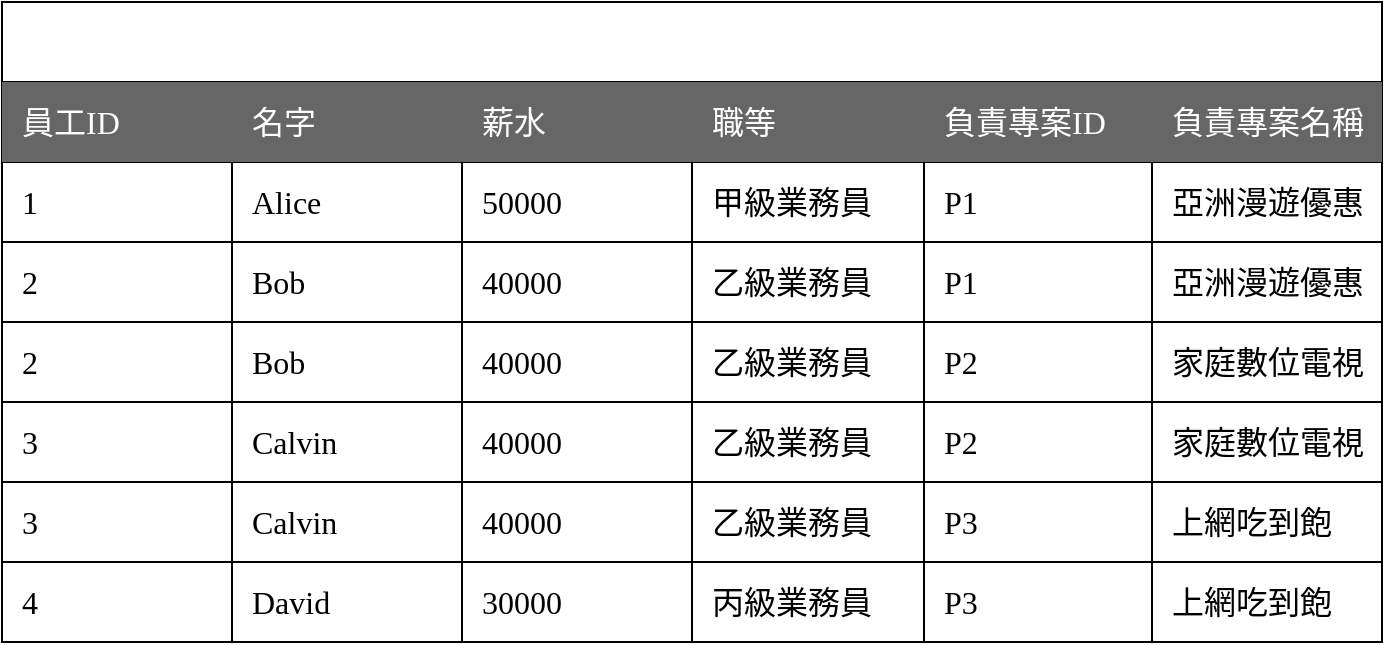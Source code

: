<mxfile version="16.4.5" type="github">
  <diagram name="Page-1" id="bd83a815-5ea8-2e97-e5ec-87c9f400f2fa">
    <mxGraphModel dx="992" dy="594" grid="1" gridSize="10" guides="1" tooltips="1" connect="1" arrows="1" fold="1" page="1" pageScale="1.5" pageWidth="1169" pageHeight="826" background="none" math="0" shadow="0">
      <root>
        <mxCell id="0" style=";html=1;" />
        <mxCell id="1" style=";html=1;" parent="0" />
        <mxCell id="E9WGetEpHzfS7NlFxXSG-17" value="" style="shape=table;startSize=0;container=1;collapsible=0;childLayout=tableLayout;fontFamily=微軟正黑體;strokeWidth=1;fontSize=16;" vertex="1" parent="1">
          <mxGeometry x="90" y="630" width="690" height="320" as="geometry" />
        </mxCell>
        <mxCell id="E9WGetEpHzfS7NlFxXSG-18" value="" style="shape=tableRow;horizontal=0;startSize=0;swimlaneHead=0;swimlaneBody=0;top=0;left=0;bottom=0;right=0;collapsible=0;dropTarget=0;fillColor=none;points=[[0,0.5],[1,0.5]];portConstraint=eastwest;fontFamily=微軟正黑體;fontSize=16;" vertex="1" parent="E9WGetEpHzfS7NlFxXSG-17">
          <mxGeometry width="690" height="40" as="geometry" />
        </mxCell>
        <mxCell id="E9WGetEpHzfS7NlFxXSG-19" value="" style="shape=partialRectangle;html=1;whiteSpace=wrap;connectable=0;overflow=hidden;fillColor=none;top=0;left=0;bottom=0;right=0;pointerEvents=1;rowspan=1;colspan=6;fontFamily=微軟正黑體;fontSize=16;" vertex="1" parent="E9WGetEpHzfS7NlFxXSG-18">
          <mxGeometry width="690" height="40" as="geometry">
            <mxRectangle width="115" height="40" as="alternateBounds" />
          </mxGeometry>
        </mxCell>
        <mxCell id="E9WGetEpHzfS7NlFxXSG-20" value="" style="shape=partialRectangle;html=1;whiteSpace=wrap;connectable=0;overflow=hidden;fillColor=none;top=0;left=0;bottom=0;right=0;pointerEvents=1;" vertex="1" visible="0" parent="E9WGetEpHzfS7NlFxXSG-18">
          <mxGeometry x="115" width="115" height="40" as="geometry">
            <mxRectangle width="115" height="40" as="alternateBounds" />
          </mxGeometry>
        </mxCell>
        <mxCell id="E9WGetEpHzfS7NlFxXSG-21" value="" style="shape=partialRectangle;html=1;whiteSpace=wrap;connectable=0;overflow=hidden;fillColor=none;top=0;left=0;bottom=0;right=0;pointerEvents=1;" vertex="1" visible="0" parent="E9WGetEpHzfS7NlFxXSG-18">
          <mxGeometry x="230" width="115" height="40" as="geometry">
            <mxRectangle width="115" height="40" as="alternateBounds" />
          </mxGeometry>
        </mxCell>
        <mxCell id="E9WGetEpHzfS7NlFxXSG-22" value="" style="shape=partialRectangle;html=1;whiteSpace=wrap;connectable=0;overflow=hidden;fillColor=none;top=0;left=0;bottom=0;right=0;pointerEvents=1;" vertex="1" visible="0" parent="E9WGetEpHzfS7NlFxXSG-18">
          <mxGeometry x="345" width="116" height="40" as="geometry">
            <mxRectangle width="116" height="40" as="alternateBounds" />
          </mxGeometry>
        </mxCell>
        <mxCell id="E9WGetEpHzfS7NlFxXSG-44" style="shape=partialRectangle;html=1;whiteSpace=wrap;connectable=0;overflow=hidden;fillColor=none;top=0;left=0;bottom=0;right=0;pointerEvents=1;" vertex="1" visible="0" parent="E9WGetEpHzfS7NlFxXSG-18">
          <mxGeometry x="461" width="114" height="40" as="geometry">
            <mxRectangle width="114" height="40" as="alternateBounds" />
          </mxGeometry>
        </mxCell>
        <mxCell id="E9WGetEpHzfS7NlFxXSG-49" style="shape=partialRectangle;html=1;whiteSpace=wrap;connectable=0;overflow=hidden;fillColor=none;top=0;left=0;bottom=0;right=0;pointerEvents=1;" vertex="1" visible="0" parent="E9WGetEpHzfS7NlFxXSG-18">
          <mxGeometry x="575" width="115" height="40" as="geometry">
            <mxRectangle width="115" height="40" as="alternateBounds" />
          </mxGeometry>
        </mxCell>
        <mxCell id="E9WGetEpHzfS7NlFxXSG-23" value="" style="shape=tableRow;horizontal=0;startSize=0;swimlaneHead=0;swimlaneBody=0;top=0;left=0;bottom=0;right=0;collapsible=0;dropTarget=0;fillColor=none;points=[[0,0.5],[1,0.5]];portConstraint=eastwest;fontFamily=微軟正黑體;fontSize=16;" vertex="1" parent="E9WGetEpHzfS7NlFxXSG-17">
          <mxGeometry y="40" width="690" height="40" as="geometry" />
        </mxCell>
        <mxCell id="E9WGetEpHzfS7NlFxXSG-24" value="員工ID" style="shape=partialRectangle;html=1;whiteSpace=wrap;connectable=0;overflow=hidden;top=0;left=0;bottom=0;right=0;pointerEvents=1;align=left;spacingLeft=8;fillColor=#666666;strokeColor=none;fontColor=#FFFFFF;fontFamily=微軟正黑體;fontSize=16;" vertex="1" parent="E9WGetEpHzfS7NlFxXSG-23">
          <mxGeometry width="115" height="40" as="geometry">
            <mxRectangle width="115" height="40" as="alternateBounds" />
          </mxGeometry>
        </mxCell>
        <mxCell id="E9WGetEpHzfS7NlFxXSG-25" value="名字" style="shape=partialRectangle;html=1;whiteSpace=wrap;connectable=0;overflow=hidden;top=0;left=0;bottom=0;right=0;pointerEvents=1;align=left;spacingLeft=8;fillColor=#666666;strokeColor=none;fontColor=#FFFFFF;fontFamily=微軟正黑體;fontSize=16;" vertex="1" parent="E9WGetEpHzfS7NlFxXSG-23">
          <mxGeometry x="115" width="115" height="40" as="geometry">
            <mxRectangle width="115" height="40" as="alternateBounds" />
          </mxGeometry>
        </mxCell>
        <mxCell id="E9WGetEpHzfS7NlFxXSG-26" value="薪水" style="shape=partialRectangle;html=1;whiteSpace=wrap;connectable=0;overflow=hidden;top=0;left=0;bottom=0;right=0;pointerEvents=1;align=left;spacingLeft=8;fillColor=#666666;strokeColor=none;fontColor=#FFFFFF;fontFamily=微軟正黑體;fontSize=16;" vertex="1" parent="E9WGetEpHzfS7NlFxXSG-23">
          <mxGeometry x="230" width="115" height="40" as="geometry">
            <mxRectangle width="115" height="40" as="alternateBounds" />
          </mxGeometry>
        </mxCell>
        <mxCell id="E9WGetEpHzfS7NlFxXSG-27" value="職等" style="shape=partialRectangle;html=1;whiteSpace=wrap;connectable=0;overflow=hidden;top=0;left=0;bottom=0;right=0;pointerEvents=1;align=left;spacingLeft=8;fillColor=#666666;strokeColor=none;fontColor=#FFFFFF;fontFamily=微軟正黑體;fontSize=16;" vertex="1" parent="E9WGetEpHzfS7NlFxXSG-23">
          <mxGeometry x="345" width="116" height="40" as="geometry">
            <mxRectangle width="116" height="40" as="alternateBounds" />
          </mxGeometry>
        </mxCell>
        <mxCell id="E9WGetEpHzfS7NlFxXSG-45" value="負責專案ID" style="shape=partialRectangle;html=1;whiteSpace=wrap;connectable=0;overflow=hidden;top=0;left=0;bottom=0;right=0;pointerEvents=1;align=left;spacingLeft=8;fillColor=#666666;strokeColor=none;fontColor=#FFFFFF;fontFamily=微軟正黑體;fontSize=16;" vertex="1" parent="E9WGetEpHzfS7NlFxXSG-23">
          <mxGeometry x="461" width="114" height="40" as="geometry">
            <mxRectangle width="114" height="40" as="alternateBounds" />
          </mxGeometry>
        </mxCell>
        <mxCell id="E9WGetEpHzfS7NlFxXSG-50" value="負責專案名稱" style="shape=partialRectangle;html=1;whiteSpace=wrap;connectable=0;overflow=hidden;top=0;left=0;bottom=0;right=0;pointerEvents=1;align=left;spacingLeft=8;fillColor=#666666;strokeColor=none;fontColor=#FFFFFF;fontFamily=微軟正黑體;fontSize=16;" vertex="1" parent="E9WGetEpHzfS7NlFxXSG-23">
          <mxGeometry x="575" width="115" height="40" as="geometry">
            <mxRectangle width="115" height="40" as="alternateBounds" />
          </mxGeometry>
        </mxCell>
        <mxCell id="E9WGetEpHzfS7NlFxXSG-28" value="" style="shape=tableRow;horizontal=0;startSize=0;swimlaneHead=0;swimlaneBody=0;top=0;left=0;bottom=0;right=0;collapsible=0;dropTarget=0;fillColor=none;points=[[0,0.5],[1,0.5]];portConstraint=eastwest;fontFamily=微軟正黑體;fontSize=16;" vertex="1" parent="E9WGetEpHzfS7NlFxXSG-17">
          <mxGeometry y="80" width="690" height="40" as="geometry" />
        </mxCell>
        <mxCell id="E9WGetEpHzfS7NlFxXSG-29" value="&lt;div style=&quot;font-size: 16px;&quot;&gt;1&lt;/div&gt;" style="shape=partialRectangle;html=1;whiteSpace=wrap;connectable=0;overflow=hidden;fillColor=none;top=0;left=0;bottom=0;right=0;pointerEvents=1;align=left;spacingLeft=8;fontFamily=微軟正黑體;fontSize=16;" vertex="1" parent="E9WGetEpHzfS7NlFxXSG-28">
          <mxGeometry width="115" height="40" as="geometry">
            <mxRectangle width="115" height="40" as="alternateBounds" />
          </mxGeometry>
        </mxCell>
        <mxCell id="E9WGetEpHzfS7NlFxXSG-30" value="Alice" style="shape=partialRectangle;html=1;whiteSpace=wrap;connectable=0;overflow=hidden;fillColor=none;top=0;left=0;bottom=0;right=0;pointerEvents=1;align=left;spacingLeft=8;fontFamily=微軟正黑體;fontSize=16;" vertex="1" parent="E9WGetEpHzfS7NlFxXSG-28">
          <mxGeometry x="115" width="115" height="40" as="geometry">
            <mxRectangle width="115" height="40" as="alternateBounds" />
          </mxGeometry>
        </mxCell>
        <mxCell id="E9WGetEpHzfS7NlFxXSG-31" value="50000" style="shape=partialRectangle;html=1;whiteSpace=wrap;connectable=0;overflow=hidden;fillColor=none;top=0;left=0;bottom=0;right=0;pointerEvents=1;align=left;spacingLeft=8;fontFamily=微軟正黑體;fontSize=16;" vertex="1" parent="E9WGetEpHzfS7NlFxXSG-28">
          <mxGeometry x="230" width="115" height="40" as="geometry">
            <mxRectangle width="115" height="40" as="alternateBounds" />
          </mxGeometry>
        </mxCell>
        <mxCell id="E9WGetEpHzfS7NlFxXSG-32" value="甲級業務員" style="shape=partialRectangle;html=1;whiteSpace=wrap;connectable=0;overflow=hidden;fillColor=none;top=0;left=0;bottom=0;right=0;pointerEvents=1;align=left;spacingLeft=8;fontFamily=微軟正黑體;fontSize=16;" vertex="1" parent="E9WGetEpHzfS7NlFxXSG-28">
          <mxGeometry x="345" width="116" height="40" as="geometry">
            <mxRectangle width="116" height="40" as="alternateBounds" />
          </mxGeometry>
        </mxCell>
        <mxCell id="E9WGetEpHzfS7NlFxXSG-46" value="P1" style="shape=partialRectangle;html=1;whiteSpace=wrap;connectable=0;overflow=hidden;fillColor=none;top=0;left=0;bottom=0;right=0;pointerEvents=1;align=left;spacingLeft=8;fontFamily=微軟正黑體;fontSize=16;" vertex="1" parent="E9WGetEpHzfS7NlFxXSG-28">
          <mxGeometry x="461" width="114" height="40" as="geometry">
            <mxRectangle width="114" height="40" as="alternateBounds" />
          </mxGeometry>
        </mxCell>
        <mxCell id="E9WGetEpHzfS7NlFxXSG-51" value="亞洲漫遊優惠" style="shape=partialRectangle;html=1;whiteSpace=wrap;connectable=0;overflow=hidden;fillColor=none;top=0;left=0;bottom=0;right=0;pointerEvents=1;align=left;spacingLeft=8;fontFamily=微軟正黑體;fontSize=16;" vertex="1" parent="E9WGetEpHzfS7NlFxXSG-28">
          <mxGeometry x="575" width="115" height="40" as="geometry">
            <mxRectangle width="115" height="40" as="alternateBounds" />
          </mxGeometry>
        </mxCell>
        <mxCell id="E9WGetEpHzfS7NlFxXSG-33" value="" style="shape=tableRow;horizontal=0;startSize=0;swimlaneHead=0;swimlaneBody=0;top=0;left=0;bottom=0;right=0;collapsible=0;dropTarget=0;fillColor=none;points=[[0,0.5],[1,0.5]];portConstraint=eastwest;fontFamily=微軟正黑體;fontSize=16;" vertex="1" parent="E9WGetEpHzfS7NlFxXSG-17">
          <mxGeometry y="120" width="690" height="40" as="geometry" />
        </mxCell>
        <mxCell id="E9WGetEpHzfS7NlFxXSG-34" value="2" style="shape=partialRectangle;html=1;whiteSpace=wrap;connectable=0;overflow=hidden;fillColor=none;top=0;left=0;bottom=0;right=0;pointerEvents=1;align=left;spacingLeft=8;fontFamily=微軟正黑體;fontSize=16;" vertex="1" parent="E9WGetEpHzfS7NlFxXSG-33">
          <mxGeometry width="115" height="40" as="geometry">
            <mxRectangle width="115" height="40" as="alternateBounds" />
          </mxGeometry>
        </mxCell>
        <mxCell id="E9WGetEpHzfS7NlFxXSG-35" value="Bob" style="shape=partialRectangle;html=1;whiteSpace=wrap;connectable=0;overflow=hidden;fillColor=none;top=0;left=0;bottom=0;right=0;pointerEvents=1;align=left;spacingLeft=8;fontFamily=微軟正黑體;fontSize=16;" vertex="1" parent="E9WGetEpHzfS7NlFxXSG-33">
          <mxGeometry x="115" width="115" height="40" as="geometry">
            <mxRectangle width="115" height="40" as="alternateBounds" />
          </mxGeometry>
        </mxCell>
        <mxCell id="E9WGetEpHzfS7NlFxXSG-36" value="40000" style="shape=partialRectangle;html=1;whiteSpace=wrap;connectable=0;overflow=hidden;fillColor=none;top=0;left=0;bottom=0;right=0;pointerEvents=1;align=left;spacingLeft=8;fontFamily=微軟正黑體;fontSize=16;" vertex="1" parent="E9WGetEpHzfS7NlFxXSG-33">
          <mxGeometry x="230" width="115" height="40" as="geometry">
            <mxRectangle width="115" height="40" as="alternateBounds" />
          </mxGeometry>
        </mxCell>
        <mxCell id="E9WGetEpHzfS7NlFxXSG-37" value="乙級業務員" style="shape=partialRectangle;html=1;whiteSpace=wrap;connectable=0;overflow=hidden;fillColor=none;top=0;left=0;bottom=0;right=0;pointerEvents=1;align=left;spacingLeft=8;fontFamily=微軟正黑體;fontSize=16;" vertex="1" parent="E9WGetEpHzfS7NlFxXSG-33">
          <mxGeometry x="345" width="116" height="40" as="geometry">
            <mxRectangle width="116" height="40" as="alternateBounds" />
          </mxGeometry>
        </mxCell>
        <mxCell id="E9WGetEpHzfS7NlFxXSG-47" value="P1" style="shape=partialRectangle;html=1;whiteSpace=wrap;connectable=0;overflow=hidden;fillColor=none;top=0;left=0;bottom=0;right=0;pointerEvents=1;align=left;spacingLeft=8;fontFamily=微軟正黑體;fontSize=16;" vertex="1" parent="E9WGetEpHzfS7NlFxXSG-33">
          <mxGeometry x="461" width="114" height="40" as="geometry">
            <mxRectangle width="114" height="40" as="alternateBounds" />
          </mxGeometry>
        </mxCell>
        <mxCell id="E9WGetEpHzfS7NlFxXSG-52" value="亞洲漫遊優惠" style="shape=partialRectangle;html=1;whiteSpace=wrap;connectable=0;overflow=hidden;fillColor=none;top=0;left=0;bottom=0;right=0;pointerEvents=1;align=left;spacingLeft=8;fontFamily=微軟正黑體;fontSize=16;" vertex="1" parent="E9WGetEpHzfS7NlFxXSG-33">
          <mxGeometry x="575" width="115" height="40" as="geometry">
            <mxRectangle width="115" height="40" as="alternateBounds" />
          </mxGeometry>
        </mxCell>
        <mxCell id="E9WGetEpHzfS7NlFxXSG-38" value="" style="shape=tableRow;horizontal=0;startSize=0;swimlaneHead=0;swimlaneBody=0;top=0;left=0;bottom=0;right=0;collapsible=0;dropTarget=0;fillColor=none;points=[[0,0.5],[1,0.5]];portConstraint=eastwest;fontFamily=微軟正黑體;fontSize=16;" vertex="1" parent="E9WGetEpHzfS7NlFxXSG-17">
          <mxGeometry y="160" width="690" height="40" as="geometry" />
        </mxCell>
        <mxCell id="E9WGetEpHzfS7NlFxXSG-39" value="2" style="shape=partialRectangle;html=1;whiteSpace=wrap;connectable=0;overflow=hidden;fillColor=none;top=0;left=0;bottom=0;right=0;pointerEvents=1;align=left;spacingLeft=8;fontFamily=微軟正黑體;fontSize=16;" vertex="1" parent="E9WGetEpHzfS7NlFxXSG-38">
          <mxGeometry width="115" height="40" as="geometry">
            <mxRectangle width="115" height="40" as="alternateBounds" />
          </mxGeometry>
        </mxCell>
        <mxCell id="E9WGetEpHzfS7NlFxXSG-40" value="Bob" style="shape=partialRectangle;html=1;whiteSpace=wrap;connectable=0;overflow=hidden;fillColor=none;top=0;left=0;bottom=0;right=0;pointerEvents=1;align=left;spacingLeft=8;fontFamily=微軟正黑體;fontSize=16;" vertex="1" parent="E9WGetEpHzfS7NlFxXSG-38">
          <mxGeometry x="115" width="115" height="40" as="geometry">
            <mxRectangle width="115" height="40" as="alternateBounds" />
          </mxGeometry>
        </mxCell>
        <mxCell id="E9WGetEpHzfS7NlFxXSG-41" value="40000" style="shape=partialRectangle;html=1;whiteSpace=wrap;connectable=0;overflow=hidden;fillColor=none;top=0;left=0;bottom=0;right=0;pointerEvents=1;align=left;spacingLeft=8;fontFamily=微軟正黑體;fontSize=16;" vertex="1" parent="E9WGetEpHzfS7NlFxXSG-38">
          <mxGeometry x="230" width="115" height="40" as="geometry">
            <mxRectangle width="115" height="40" as="alternateBounds" />
          </mxGeometry>
        </mxCell>
        <mxCell id="E9WGetEpHzfS7NlFxXSG-42" value="乙級業務員" style="shape=partialRectangle;html=1;whiteSpace=wrap;connectable=0;overflow=hidden;fillColor=none;top=0;left=0;bottom=0;right=0;pointerEvents=1;align=left;spacingLeft=8;fontFamily=微軟正黑體;fontSize=16;" vertex="1" parent="E9WGetEpHzfS7NlFxXSG-38">
          <mxGeometry x="345" width="116" height="40" as="geometry">
            <mxRectangle width="116" height="40" as="alternateBounds" />
          </mxGeometry>
        </mxCell>
        <mxCell id="E9WGetEpHzfS7NlFxXSG-48" value="P2" style="shape=partialRectangle;html=1;whiteSpace=wrap;connectable=0;overflow=hidden;fillColor=none;top=0;left=0;bottom=0;right=0;pointerEvents=1;align=left;spacingLeft=8;fontFamily=微軟正黑體;fontSize=16;" vertex="1" parent="E9WGetEpHzfS7NlFxXSG-38">
          <mxGeometry x="461" width="114" height="40" as="geometry">
            <mxRectangle width="114" height="40" as="alternateBounds" />
          </mxGeometry>
        </mxCell>
        <mxCell id="E9WGetEpHzfS7NlFxXSG-53" value="家庭數位電視" style="shape=partialRectangle;html=1;whiteSpace=wrap;connectable=0;overflow=hidden;fillColor=none;top=0;left=0;bottom=0;right=0;pointerEvents=1;align=left;spacingLeft=8;fontFamily=微軟正黑體;fontSize=16;" vertex="1" parent="E9WGetEpHzfS7NlFxXSG-38">
          <mxGeometry x="575" width="115" height="40" as="geometry">
            <mxRectangle width="115" height="40" as="alternateBounds" />
          </mxGeometry>
        </mxCell>
        <mxCell id="E9WGetEpHzfS7NlFxXSG-68" style="shape=tableRow;horizontal=0;startSize=0;swimlaneHead=0;swimlaneBody=0;top=0;left=0;bottom=0;right=0;collapsible=0;dropTarget=0;fillColor=none;points=[[0,0.5],[1,0.5]];portConstraint=eastwest;fontFamily=微軟正黑體;fontSize=16;" vertex="1" parent="E9WGetEpHzfS7NlFxXSG-17">
          <mxGeometry y="200" width="690" height="40" as="geometry" />
        </mxCell>
        <mxCell id="E9WGetEpHzfS7NlFxXSG-69" value="3" style="shape=partialRectangle;html=1;whiteSpace=wrap;connectable=0;overflow=hidden;fillColor=none;top=0;left=0;bottom=0;right=0;pointerEvents=1;align=left;spacingLeft=8;fontFamily=微軟正黑體;fontSize=16;" vertex="1" parent="E9WGetEpHzfS7NlFxXSG-68">
          <mxGeometry width="115" height="40" as="geometry">
            <mxRectangle width="115" height="40" as="alternateBounds" />
          </mxGeometry>
        </mxCell>
        <mxCell id="E9WGetEpHzfS7NlFxXSG-70" value="Calvin" style="shape=partialRectangle;html=1;whiteSpace=wrap;connectable=0;overflow=hidden;fillColor=none;top=0;left=0;bottom=0;right=0;pointerEvents=1;align=left;spacingLeft=8;fontFamily=微軟正黑體;fontSize=16;" vertex="1" parent="E9WGetEpHzfS7NlFxXSG-68">
          <mxGeometry x="115" width="115" height="40" as="geometry">
            <mxRectangle width="115" height="40" as="alternateBounds" />
          </mxGeometry>
        </mxCell>
        <mxCell id="E9WGetEpHzfS7NlFxXSG-71" value="40000" style="shape=partialRectangle;html=1;whiteSpace=wrap;connectable=0;overflow=hidden;fillColor=none;top=0;left=0;bottom=0;right=0;pointerEvents=1;align=left;spacingLeft=8;fontFamily=微軟正黑體;fontSize=16;" vertex="1" parent="E9WGetEpHzfS7NlFxXSG-68">
          <mxGeometry x="230" width="115" height="40" as="geometry">
            <mxRectangle width="115" height="40" as="alternateBounds" />
          </mxGeometry>
        </mxCell>
        <mxCell id="E9WGetEpHzfS7NlFxXSG-72" value="乙級業務員" style="shape=partialRectangle;html=1;whiteSpace=wrap;connectable=0;overflow=hidden;fillColor=none;top=0;left=0;bottom=0;right=0;pointerEvents=1;align=left;spacingLeft=8;fontFamily=微軟正黑體;fontSize=16;" vertex="1" parent="E9WGetEpHzfS7NlFxXSG-68">
          <mxGeometry x="345" width="116" height="40" as="geometry">
            <mxRectangle width="116" height="40" as="alternateBounds" />
          </mxGeometry>
        </mxCell>
        <mxCell id="E9WGetEpHzfS7NlFxXSG-73" value="P2" style="shape=partialRectangle;html=1;whiteSpace=wrap;connectable=0;overflow=hidden;fillColor=none;top=0;left=0;bottom=0;right=0;pointerEvents=1;align=left;spacingLeft=8;fontFamily=微軟正黑體;fontSize=16;" vertex="1" parent="E9WGetEpHzfS7NlFxXSG-68">
          <mxGeometry x="461" width="114" height="40" as="geometry">
            <mxRectangle width="114" height="40" as="alternateBounds" />
          </mxGeometry>
        </mxCell>
        <mxCell id="E9WGetEpHzfS7NlFxXSG-74" value="家庭數位電視" style="shape=partialRectangle;html=1;whiteSpace=wrap;connectable=0;overflow=hidden;fillColor=none;top=0;left=0;bottom=0;right=0;pointerEvents=1;align=left;spacingLeft=8;fontFamily=微軟正黑體;fontSize=16;" vertex="1" parent="E9WGetEpHzfS7NlFxXSG-68">
          <mxGeometry x="575" width="115" height="40" as="geometry">
            <mxRectangle width="115" height="40" as="alternateBounds" />
          </mxGeometry>
        </mxCell>
        <mxCell id="E9WGetEpHzfS7NlFxXSG-61" style="shape=tableRow;horizontal=0;startSize=0;swimlaneHead=0;swimlaneBody=0;top=0;left=0;bottom=0;right=0;collapsible=0;dropTarget=0;fillColor=none;points=[[0,0.5],[1,0.5]];portConstraint=eastwest;fontFamily=微軟正黑體;fontSize=16;" vertex="1" parent="E9WGetEpHzfS7NlFxXSG-17">
          <mxGeometry y="240" width="690" height="40" as="geometry" />
        </mxCell>
        <mxCell id="E9WGetEpHzfS7NlFxXSG-62" value="3" style="shape=partialRectangle;html=1;whiteSpace=wrap;connectable=0;overflow=hidden;fillColor=none;top=0;left=0;bottom=0;right=0;pointerEvents=1;align=left;spacingLeft=8;fontFamily=微軟正黑體;fontSize=16;" vertex="1" parent="E9WGetEpHzfS7NlFxXSG-61">
          <mxGeometry width="115" height="40" as="geometry">
            <mxRectangle width="115" height="40" as="alternateBounds" />
          </mxGeometry>
        </mxCell>
        <mxCell id="E9WGetEpHzfS7NlFxXSG-63" value="Calvin" style="shape=partialRectangle;html=1;whiteSpace=wrap;connectable=0;overflow=hidden;fillColor=none;top=0;left=0;bottom=0;right=0;pointerEvents=1;align=left;spacingLeft=8;fontFamily=微軟正黑體;fontSize=16;" vertex="1" parent="E9WGetEpHzfS7NlFxXSG-61">
          <mxGeometry x="115" width="115" height="40" as="geometry">
            <mxRectangle width="115" height="40" as="alternateBounds" />
          </mxGeometry>
        </mxCell>
        <mxCell id="E9WGetEpHzfS7NlFxXSG-64" value="40000" style="shape=partialRectangle;html=1;whiteSpace=wrap;connectable=0;overflow=hidden;fillColor=none;top=0;left=0;bottom=0;right=0;pointerEvents=1;align=left;spacingLeft=8;fontFamily=微軟正黑體;fontSize=16;" vertex="1" parent="E9WGetEpHzfS7NlFxXSG-61">
          <mxGeometry x="230" width="115" height="40" as="geometry">
            <mxRectangle width="115" height="40" as="alternateBounds" />
          </mxGeometry>
        </mxCell>
        <mxCell id="E9WGetEpHzfS7NlFxXSG-65" value="乙級業務員" style="shape=partialRectangle;html=1;whiteSpace=wrap;connectable=0;overflow=hidden;fillColor=none;top=0;left=0;bottom=0;right=0;pointerEvents=1;align=left;spacingLeft=8;fontFamily=微軟正黑體;fontSize=16;" vertex="1" parent="E9WGetEpHzfS7NlFxXSG-61">
          <mxGeometry x="345" width="116" height="40" as="geometry">
            <mxRectangle width="116" height="40" as="alternateBounds" />
          </mxGeometry>
        </mxCell>
        <mxCell id="E9WGetEpHzfS7NlFxXSG-66" value="P3" style="shape=partialRectangle;html=1;whiteSpace=wrap;connectable=0;overflow=hidden;fillColor=none;top=0;left=0;bottom=0;right=0;pointerEvents=1;align=left;spacingLeft=8;fontFamily=微軟正黑體;fontSize=16;" vertex="1" parent="E9WGetEpHzfS7NlFxXSG-61">
          <mxGeometry x="461" width="114" height="40" as="geometry">
            <mxRectangle width="114" height="40" as="alternateBounds" />
          </mxGeometry>
        </mxCell>
        <mxCell id="E9WGetEpHzfS7NlFxXSG-67" value="上網吃到飽" style="shape=partialRectangle;html=1;whiteSpace=wrap;connectable=0;overflow=hidden;fillColor=none;top=0;left=0;bottom=0;right=0;pointerEvents=1;align=left;spacingLeft=8;fontFamily=微軟正黑體;fontSize=16;" vertex="1" parent="E9WGetEpHzfS7NlFxXSG-61">
          <mxGeometry x="575" width="115" height="40" as="geometry">
            <mxRectangle width="115" height="40" as="alternateBounds" />
          </mxGeometry>
        </mxCell>
        <mxCell id="E9WGetEpHzfS7NlFxXSG-54" style="shape=tableRow;horizontal=0;startSize=0;swimlaneHead=0;swimlaneBody=0;top=0;left=0;bottom=0;right=0;collapsible=0;dropTarget=0;fillColor=none;points=[[0,0.5],[1,0.5]];portConstraint=eastwest;fontFamily=微軟正黑體;fontSize=16;" vertex="1" parent="E9WGetEpHzfS7NlFxXSG-17">
          <mxGeometry y="280" width="690" height="40" as="geometry" />
        </mxCell>
        <mxCell id="E9WGetEpHzfS7NlFxXSG-55" value="4" style="shape=partialRectangle;html=1;whiteSpace=wrap;connectable=0;overflow=hidden;fillColor=none;top=0;left=0;bottom=0;right=0;pointerEvents=1;align=left;spacingLeft=8;fontFamily=微軟正黑體;fontSize=16;" vertex="1" parent="E9WGetEpHzfS7NlFxXSG-54">
          <mxGeometry width="115" height="40" as="geometry">
            <mxRectangle width="115" height="40" as="alternateBounds" />
          </mxGeometry>
        </mxCell>
        <mxCell id="E9WGetEpHzfS7NlFxXSG-56" value="David" style="shape=partialRectangle;html=1;whiteSpace=wrap;connectable=0;overflow=hidden;fillColor=none;top=0;left=0;bottom=0;right=0;pointerEvents=1;align=left;spacingLeft=8;fontFamily=微軟正黑體;fontSize=16;" vertex="1" parent="E9WGetEpHzfS7NlFxXSG-54">
          <mxGeometry x="115" width="115" height="40" as="geometry">
            <mxRectangle width="115" height="40" as="alternateBounds" />
          </mxGeometry>
        </mxCell>
        <mxCell id="E9WGetEpHzfS7NlFxXSG-57" value="30000" style="shape=partialRectangle;html=1;whiteSpace=wrap;connectable=0;overflow=hidden;fillColor=none;top=0;left=0;bottom=0;right=0;pointerEvents=1;align=left;spacingLeft=8;fontFamily=微軟正黑體;fontSize=16;" vertex="1" parent="E9WGetEpHzfS7NlFxXSG-54">
          <mxGeometry x="230" width="115" height="40" as="geometry">
            <mxRectangle width="115" height="40" as="alternateBounds" />
          </mxGeometry>
        </mxCell>
        <mxCell id="E9WGetEpHzfS7NlFxXSG-58" value="丙級業務員" style="shape=partialRectangle;html=1;whiteSpace=wrap;connectable=0;overflow=hidden;fillColor=none;top=0;left=0;bottom=0;right=0;pointerEvents=1;align=left;spacingLeft=8;fontFamily=微軟正黑體;fontSize=16;" vertex="1" parent="E9WGetEpHzfS7NlFxXSG-54">
          <mxGeometry x="345" width="116" height="40" as="geometry">
            <mxRectangle width="116" height="40" as="alternateBounds" />
          </mxGeometry>
        </mxCell>
        <mxCell id="E9WGetEpHzfS7NlFxXSG-59" value="P3" style="shape=partialRectangle;html=1;whiteSpace=wrap;connectable=0;overflow=hidden;fillColor=none;top=0;left=0;bottom=0;right=0;pointerEvents=1;align=left;spacingLeft=8;fontFamily=微軟正黑體;fontSize=16;" vertex="1" parent="E9WGetEpHzfS7NlFxXSG-54">
          <mxGeometry x="461" width="114" height="40" as="geometry">
            <mxRectangle width="114" height="40" as="alternateBounds" />
          </mxGeometry>
        </mxCell>
        <mxCell id="E9WGetEpHzfS7NlFxXSG-60" value="上網吃到飽" style="shape=partialRectangle;html=1;whiteSpace=wrap;connectable=0;overflow=hidden;fillColor=none;top=0;left=0;bottom=0;right=0;pointerEvents=1;align=left;spacingLeft=8;fontFamily=微軟正黑體;fontSize=16;" vertex="1" parent="E9WGetEpHzfS7NlFxXSG-54">
          <mxGeometry x="575" width="115" height="40" as="geometry">
            <mxRectangle width="115" height="40" as="alternateBounds" />
          </mxGeometry>
        </mxCell>
      </root>
    </mxGraphModel>
  </diagram>
</mxfile>
